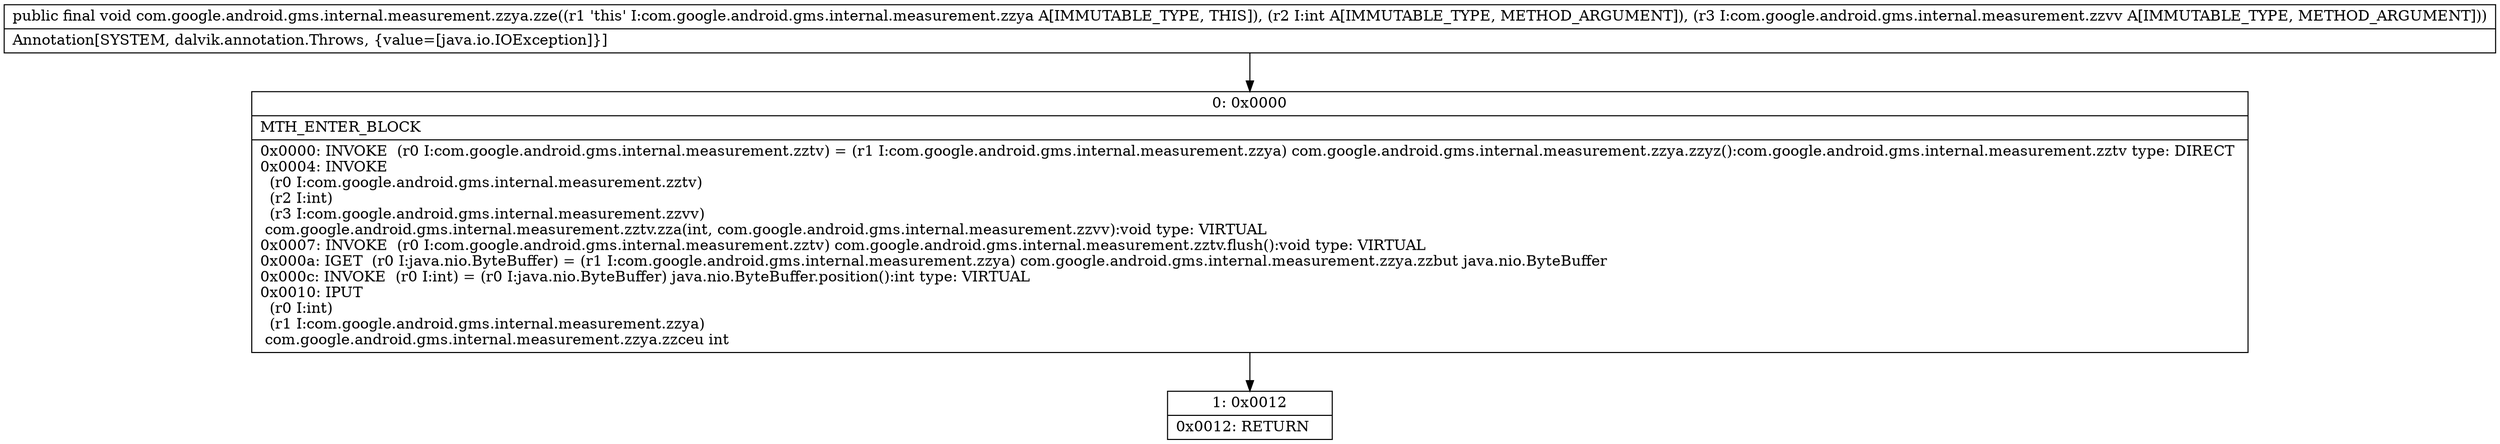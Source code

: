digraph "CFG forcom.google.android.gms.internal.measurement.zzya.zze(ILcom\/google\/android\/gms\/internal\/measurement\/zzvv;)V" {
Node_0 [shape=record,label="{0\:\ 0x0000|MTH_ENTER_BLOCK\l|0x0000: INVOKE  (r0 I:com.google.android.gms.internal.measurement.zztv) = (r1 I:com.google.android.gms.internal.measurement.zzya) com.google.android.gms.internal.measurement.zzya.zzyz():com.google.android.gms.internal.measurement.zztv type: DIRECT \l0x0004: INVOKE  \l  (r0 I:com.google.android.gms.internal.measurement.zztv)\l  (r2 I:int)\l  (r3 I:com.google.android.gms.internal.measurement.zzvv)\l com.google.android.gms.internal.measurement.zztv.zza(int, com.google.android.gms.internal.measurement.zzvv):void type: VIRTUAL \l0x0007: INVOKE  (r0 I:com.google.android.gms.internal.measurement.zztv) com.google.android.gms.internal.measurement.zztv.flush():void type: VIRTUAL \l0x000a: IGET  (r0 I:java.nio.ByteBuffer) = (r1 I:com.google.android.gms.internal.measurement.zzya) com.google.android.gms.internal.measurement.zzya.zzbut java.nio.ByteBuffer \l0x000c: INVOKE  (r0 I:int) = (r0 I:java.nio.ByteBuffer) java.nio.ByteBuffer.position():int type: VIRTUAL \l0x0010: IPUT  \l  (r0 I:int)\l  (r1 I:com.google.android.gms.internal.measurement.zzya)\l com.google.android.gms.internal.measurement.zzya.zzceu int \l}"];
Node_1 [shape=record,label="{1\:\ 0x0012|0x0012: RETURN   \l}"];
MethodNode[shape=record,label="{public final void com.google.android.gms.internal.measurement.zzya.zze((r1 'this' I:com.google.android.gms.internal.measurement.zzya A[IMMUTABLE_TYPE, THIS]), (r2 I:int A[IMMUTABLE_TYPE, METHOD_ARGUMENT]), (r3 I:com.google.android.gms.internal.measurement.zzvv A[IMMUTABLE_TYPE, METHOD_ARGUMENT]))  | Annotation[SYSTEM, dalvik.annotation.Throws, \{value=[java.io.IOException]\}]\l}"];
MethodNode -> Node_0;
Node_0 -> Node_1;
}

